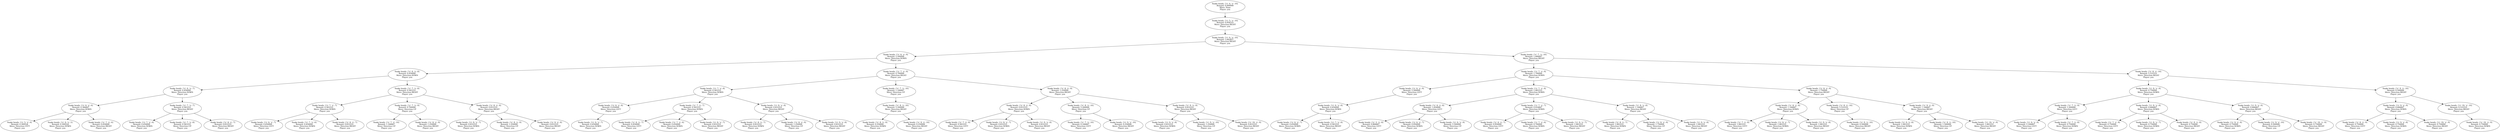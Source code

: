 // Game State
digraph {
	140023763972496 [label="Snake heads: {'x': 4, 'y': 10}
Reward: 0.000000
Move: None
Player: you"]
	140023763972496 -> 140023763974096
	140023763974096 [label="Snake heads: {'x': 5, 'y': 10}
Reward: 0.958333
Move: Direction.RIGHT
Player: you"]
	140023763974096 -> 140023763975568
	140023763975568 [label="Snake heads: {'x': 6, 'y': 10}
Reward: 1.642857
Move: Direction.RIGHT
Player: you"]
	140023763975568 -> 140023764010000
	140023763975568 -> 140023764011536
	140023764010000 [label="Snake heads: {'x': 6, 'y': 9}
Reward: 5.500000
Move: Direction.DOWN
Player: you"]
	140023764010000 -> 140023764013136
	140023764010000 -> 140023764014672
	140023764011536 [label="Snake heads: {'x': 7, 'y': 10}
Reward: 1.666667
Move: Direction.RIGHT
Player: you"]
	140023764011536 -> 140023764204816
	140023764011536 -> 140023764222800
	140023764013136 [label="Snake heads: {'x': 6, 'y': 8}
Reward: 0.450000
Move: Direction.DOWN
Player: you"]
	140023764013136 -> 140023764016272
	140023764013136 -> 140023764017808
	140023764014672 [label="Snake heads: {'x': 7, 'y': 9}
Reward: 0.700000
Move: Direction.RIGHT
Player: you"]
	140023764014672 -> 140023764097744
	140023764014672 -> 140023764099280
	140023764014672 -> 140023764100816
	140023764204816 [label="Snake heads: {'x': 7, 'y': 9}
Reward: 1.700000
Move: Direction.DOWN
Player: you"]
	140023764204816 -> 140023764224400
	140023764204816 -> 140023764225936
	140023764204816 -> 140023764227472
	140023764222800 [label="Snake heads: {'x': 8, 'y': 10}
Reward: 5.533333
Move: Direction.RIGHT
Player: you"]
	140023764222800 -> 140023764333008
	140023764222800 -> 140023764334544
	140023764016272 [label="Snake heads: {'x': 6, 'y': 7}
Reward: 0.450000
Move: Direction.DOWN
Player: you"]
	140023764016272 -> 140023764019408
	140023764016272 -> 140023764020944
	140023764017808 [label="Snake heads: {'x': 7, 'y': 8}
Reward: 0.583333
Move: Direction.RIGHT
Player: you"]
	140023764017808 -> 140023764064528
	140023764017808 -> 140023764066064
	140023764017808 -> 140023764067600
	140023764097744 [label="Snake heads: {'x': 7, 'y': 8}
Reward: 0.583333
Move: Direction.DOWN
Player: you"]
	140023764097744 -> 140023764102416
	140023764097744 -> 140023764103952
	140023764097744 -> 140023764105488
	140023764099280 [label="Snake heads: {'x': 7, 'y': 10}
Reward: 1.166667
Move: Direction.UP
Player: you"]
	140023764099280 -> 140023764150608
	140023764100816 [label="Snake heads: {'x': 8, 'y': 9}
Reward: 1.250000
Move: Direction.RIGHT
Player: you"]
	140023764100816 -> 140023764155216
	140023764100816 -> 140023764189584
	140023764100816 -> 140023764191120
	140023764224400 [label="Snake heads: {'x': 6, 'y': 9}
Reward: 5.500000
Move: Direction.LEFT
Player: you"]
	140023764224400 -> 140023764229072
	140023764225936 [label="Snake heads: {'x': 7, 'y': 8}
Reward: 1.083333
Move: Direction.DOWN
Player: you"]
	140023764225936 -> 140023764233680
	140023764225936 -> 140023764235216
	140023764225936 -> 140023764236752
	140023764227472 [label="Snake heads: {'x': 8, 'y': 9}
Reward: 1.750000
Move: Direction.RIGHT
Player: you"]
	140023764227472 -> 140023764284880
	140023764227472 -> 140023764286416
	140023764227472 -> 140023764320784
	140023764333008 [label="Snake heads: {'x': 8, 'y': 9}
Reward: 0.750000
Move: Direction.DOWN
Player: you"]
	140023764333008 -> 140023764336144
	140023764333008 -> 140023764370512
	140023764333008 -> 140023764372048
	140023764334544 [label="Snake heads: {'x': 9, 'y': 10}
Reward: 0.500000
Move: Direction.RIGHT
Player: you"]
	140023764334544 -> 140023764418704
	140023764334544 -> 140023764420240
	140023764019408 [label="Snake heads: {'x': 6, 'y': 6}
Reward: 0.366667
Move: Direction.DOWN
Player: you"]
	140023764019408 -> 140023764022544
	140023764019408 -> 140023764024080
	140023764019408 -> 140023764058448
	140023764020944 [label="Snake heads: {'x': 7, 'y': 7}
Reward: 0.583333
Move: Direction.RIGHT
Player: you"]
	140023764020944 -> 140023764059984
	140023764020944 -> 140023764061520
	140023764020944 -> 140023764063056
	140023764064528 [label="Snake heads: {'x': 7, 'y': 7}
Reward: 0.583333
Move: Direction.DOWN
Player: you"]
	140023764064528 -> 140023764069200
	140023764064528 -> 140023764070736
	140023764064528 -> 140023764072272
	140023764066064 [label="Snake heads: {'x': 7, 'y': 9}
Reward: 0.700000
Move: Direction.UP
Player: you"]
	140023764066064 -> 140023764073808
	140023764066064 -> 140023764091792
	140023764067600 [label="Snake heads: {'x': 8, 'y': 8}
Reward: 0.833333
Move: Direction.RIGHT
Player: you"]
	140023764067600 -> 140023764093328
	140023764067600 -> 140023764094864
	140023764067600 -> 140023764096336
	140023764102416 [label="Snake heads: {'x': 6, 'y': 8}
Reward: 0.450000
Move: Direction.LEFT
Player: you"]
	140023764102416 -> 140023764107088
	140023764103952 [label="Snake heads: {'x': 7, 'y': 7}
Reward: 0.583333
Move: Direction.DOWN
Player: you"]
	140023764103952 -> 140023764141456
	140023764103952 -> 140023764142992
	140023764103952 -> 140023764144528
	140023764105488 [label="Snake heads: {'x': 8, 'y': 8}
Reward: 0.833333
Move: Direction.RIGHT
Player: you"]
	140023764105488 -> 140023764146064
	140023764105488 -> 140023764147600
	140023764105488 -> 140023764149136
	140023764150608 [label="Snake heads: {'x': 8, 'y': 10}
Reward: 5.200000
Move: Direction.RIGHT
Player: you"]
	140023764150608 -> 140023764152208
	140023764150608 -> 140023764153744
	140023764155216 [label="Snake heads: {'x': 8, 'y': 8}
Reward: 0.833333
Move: Direction.DOWN
Player: you"]
	140023764155216 -> 140023764192720
	140023764155216 -> 140023764194256
	140023764155216 -> 140023764195792
	140023764189584 [label="Snake heads: {'x': 8, 'y': 10}
Reward: 5.200000
Move: Direction.UP
Player: you"]
	140023764189584 -> 140023764197328
	140023764189584 -> 140023764198864
	140023764191120 [label="Snake heads: {'x': 9, 'y': 9}
Reward: 0.833333
Move: Direction.RIGHT
Player: you"]
	140023764191120 -> 140023764200400
	140023764191120 -> 140023764201936
	140023764191120 -> 140023764203472
	140023764229072 [label="Snake heads: {'x': 6, 'y': 8}
Reward: 0.450000
Move: Direction.DOWN
Player: you"]
	140023764229072 -> 140023764230672
	140023764229072 -> 140023764232208
	140023764233680 [label="Snake heads: {'x': 6, 'y': 8}
Reward: 1.450000
Move: Direction.LEFT
Player: you"]
	140023764233680 -> 140023764271184
	140023764233680 -> 140023764272720
	140023764233680 -> 140023764274256
	140023764235216 [label="Snake heads: {'x': 7, 'y': 7}
Reward: 0.916667
Move: Direction.DOWN
Player: you"]
	140023764235216 -> 140023764275792
	140023764235216 -> 140023764277328
	140023764235216 -> 140023764278864
	140023764236752 [label="Snake heads: {'x': 8, 'y': 8}
Reward: 1.166667
Move: Direction.RIGHT
Player: you"]
	140023764236752 -> 140023764280400
	140023764236752 -> 140023764281936
	140023764236752 -> 140023764283472
	140023764284880 [label="Snake heads: {'x': 8, 'y': 8}
Reward: 1.166667
Move: Direction.DOWN
Player: you"]
	140023764284880 -> 140023764322384
	140023764284880 -> 140023764323920
	140023764284880 -> 140023764325456
	140023764286416 [label="Snake heads: {'x': 8, 'y': 10}
Reward: 5.533333
Move: Direction.UP
Player: you"]
	140023764286416 -> 140023764326992
	140023764320784 [label="Snake heads: {'x': 9, 'y': 9}
Reward: 1.166667
Move: Direction.RIGHT
Player: you"]
	140023764320784 -> 140023764328528
	140023764320784 -> 140023764330064
	140023764320784 -> 140023764331600
	140023764336144 [label="Snake heads: {'x': 7, 'y': 9}
Reward: 1.200000
Move: Direction.LEFT
Player: you"]
	140023764336144 -> 140023764373648
	140023764336144 -> 140023764375184
	140023764370512 [label="Snake heads: {'x': 8, 'y': 8}
Reward: 0.666667
Move: Direction.DOWN
Player: you"]
	140023764370512 -> 140023764376720
	140023764370512 -> 140023764378256
	140023764370512 -> 140023764379792
	140023764372048 [label="Snake heads: {'x': 9, 'y': 9}
Reward: 0.666667
Move: Direction.RIGHT
Player: you"]
	140023764372048 -> 140023764381328
	140023764372048 -> 140023764382864
	140023764372048 -> 140023764384400
	140023764418704 [label="Snake heads: {'x': 9, 'y': 9}
Reward: 0.666667
Move: Direction.DOWN
Player: you"]
	140023764418704 -> 140023764421840
	140023764418704 -> 140023764423376
	140023764418704 -> 140023764424912
	140023764420240 [label="Snake heads: {'x': 10, 'y': 10}
Reward: 0.533333
Move: Direction.RIGHT
Player: you"]
	140023764420240 -> 140023764426448
	140023764022544 [label="Snake heads: {'x': 5, 'y': 6}
Reward: 0.309524
Move: Direction.LEFT
Player: you"]
	140023764024080 [label="Snake heads: {'x': 6, 'y': 5}
Reward: 0.309524
Move: Direction.DOWN
Player: you"]
	140023764058448 [label="Snake heads: {'x': 7, 'y': 6}
Reward: 0.450000
Move: Direction.RIGHT
Player: you"]
	140023764059984 [label="Snake heads: {'x': 7, 'y': 6}
Reward: 0.450000
Move: Direction.DOWN
Player: you"]
	140023764061520 [label="Snake heads: {'x': 7, 'y': 8}
Reward: 0.583333
Move: Direction.UP
Player: you"]
	140023764063056 [label="Snake heads: {'x': 8, 'y': 7}
Reward: 0.833333
Move: Direction.RIGHT
Player: you"]
	140023764069200 [label="Snake heads: {'x': 6, 'y': 7}
Reward: 0.450000
Move: Direction.LEFT
Player: you"]
	140023764070736 [label="Snake heads: {'x': 7, 'y': 6}
Reward: 0.450000
Move: Direction.DOWN
Player: you"]
	140023764072272 [label="Snake heads: {'x': 8, 'y': 7}
Reward: 0.833333
Move: Direction.RIGHT
Player: you"]
	140023764073808 [label="Snake heads: {'x': 7, 'y': 10}
Reward: 1.166667
Move: Direction.UP
Player: you"]
	140023764091792 [label="Snake heads: {'x': 8, 'y': 9}
Reward: 1.250000
Move: Direction.RIGHT
Player: you"]
	140023764093328 [label="Snake heads: {'x': 8, 'y': 7}
Reward: 0.833333
Move: Direction.DOWN
Player: you"]
	140023764094864 [label="Snake heads: {'x': 8, 'y': 9}
Reward: 1.250000
Move: Direction.UP
Player: you"]
	140023764096336 [label="Snake heads: {'x': 9, 'y': 8}
Reward: 0.833333
Move: Direction.RIGHT
Player: you"]
	140023764107088 [label="Snake heads: {'x': 6, 'y': 7}
Reward: 0.450000
Move: Direction.DOWN
Player: you"]
	140023764141456 [label="Snake heads: {'x': 6, 'y': 7}
Reward: 0.450000
Move: Direction.LEFT
Player: you"]
	140023764142992 [label="Snake heads: {'x': 7, 'y': 6}
Reward: 0.450000
Move: Direction.DOWN
Player: you"]
	140023764144528 [label="Snake heads: {'x': 8, 'y': 7}
Reward: 0.833333
Move: Direction.RIGHT
Player: you"]
	140023764146064 [label="Snake heads: {'x': 8, 'y': 7}
Reward: 0.833333
Move: Direction.DOWN
Player: you"]
	140023764147600 [label="Snake heads: {'x': 8, 'y': 9}
Reward: 1.250000
Move: Direction.UP
Player: you"]
	140023764149136 [label="Snake heads: {'x': 9, 'y': 8}
Reward: 0.833333
Move: Direction.RIGHT
Player: you"]
	140023764152208 [label="Snake heads: {'x': 8, 'y': 9}
Reward: 0.250000
Move: Direction.DOWN
Player: you"]
	140023764153744 [label="Snake heads: {'x': 9, 'y': 10}
Reward: 0.250000
Move: Direction.RIGHT
Player: you"]
	140023764192720 [label="Snake heads: {'x': 7, 'y': 8}
Reward: 0.583333
Move: Direction.LEFT
Player: you"]
	140023764194256 [label="Snake heads: {'x': 8, 'y': 7}
Reward: 0.833333
Move: Direction.DOWN
Player: you"]
	140023764195792 [label="Snake heads: {'x': 9, 'y': 8}
Reward: 0.833333
Move: Direction.RIGHT
Player: you"]
	140023764197328 [label="Snake heads: {'x': 7, 'y': 10}
Reward: 0.166667
Move: Direction.LEFT
Player: you"]
	140023764198864 [label="Snake heads: {'x': 9, 'y': 10}
Reward: 0.250000
Move: Direction.RIGHT
Player: you"]
	140023764200400 [label="Snake heads: {'x': 9, 'y': 8}
Reward: 0.833333
Move: Direction.DOWN
Player: you"]
	140023764201936 [label="Snake heads: {'x': 9, 'y': 10}
Reward: 1.250000
Move: Direction.UP
Player: you"]
	140023764203472 [label="Snake heads: {'x': 10, 'y': 9}
Reward: 0.833333
Move: Direction.RIGHT
Player: you"]
	140023764230672 [label="Snake heads: {'x': 6, 'y': 7}
Reward: 0.450000
Move: Direction.DOWN
Player: you"]
	140023764232208 [label="Snake heads: {'x': 7, 'y': 8}
Reward: 0.583333
Move: Direction.RIGHT
Player: you"]
	140023764271184 [label="Snake heads: {'x': 5, 'y': 8}
Reward: 0.866667
Move: Direction.LEFT
Player: you"]
	140023764272720 [label="Snake heads: {'x': 6, 'y': 7}
Reward: 0.950000
Move: Direction.DOWN
Player: you"]
	140023764274256 [label="Snake heads: {'x': 6, 'y': 9}
Reward: 5.500000
Move: Direction.UP
Player: you"]
	140023764275792 [label="Snake heads: {'x': 6, 'y': 7}
Reward: 0.950000
Move: Direction.LEFT
Player: you"]
	140023764277328 [label="Snake heads: {'x': 7, 'y': 6}
Reward: 0.700000
Move: Direction.DOWN
Player: you"]
	140023764278864 [label="Snake heads: {'x': 8, 'y': 7}
Reward: 1.083333
Move: Direction.RIGHT
Player: you"]
	140023764280400 [label="Snake heads: {'x': 8, 'y': 7}
Reward: 1.083333
Move: Direction.DOWN
Player: you"]
	140023764281936 [label="Snake heads: {'x': 8, 'y': 9}
Reward: 1.750000
Move: Direction.UP
Player: you"]
	140023764283472 [label="Snake heads: {'x': 9, 'y': 8}
Reward: 1.083333
Move: Direction.RIGHT
Player: you"]
	140023764322384 [label="Snake heads: {'x': 7, 'y': 8}
Reward: 1.083333
Move: Direction.LEFT
Player: you"]
	140023764323920 [label="Snake heads: {'x': 8, 'y': 7}
Reward: 1.083333
Move: Direction.DOWN
Player: you"]
	140023764325456 [label="Snake heads: {'x': 9, 'y': 8}
Reward: 1.083333
Move: Direction.RIGHT
Player: you"]
	140023764326992 [label="Snake heads: {'x': 9, 'y': 10}
Reward: 0.500000
Move: Direction.RIGHT
Player: you"]
	140023764328528 [label="Snake heads: {'x': 9, 'y': 8}
Reward: 1.083333
Move: Direction.DOWN
Player: you"]
	140023764330064 [label="Snake heads: {'x': 9, 'y': 10}
Reward: 1.500000
Move: Direction.UP
Player: you"]
	140023764331600 [label="Snake heads: {'x': 10, 'y': 9}
Reward: 1.083333
Move: Direction.RIGHT
Player: you"]
	140023764373648 [label="Snake heads: {'x': 6, 'y': 9}
Reward: 5.166667
Move: Direction.LEFT
Player: you"]
	140023764375184 [label="Snake heads: {'x': 7, 'y': 8}
Reward: 0.750000
Move: Direction.DOWN
Player: you"]
	140023764376720 [label="Snake heads: {'x': 7, 'y': 8}
Reward: 0.750000
Move: Direction.LEFT
Player: you"]
	140023764378256 [label="Snake heads: {'x': 8, 'y': 7}
Reward: 0.750000
Move: Direction.DOWN
Player: you"]
	140023764379792 [label="Snake heads: {'x': 9, 'y': 8}
Reward: 0.750000
Move: Direction.RIGHT
Player: you"]
	140023764381328 [label="Snake heads: {'x': 9, 'y': 8}
Reward: 0.750000
Move: Direction.DOWN
Player: you"]
	140023764382864 [label="Snake heads: {'x': 9, 'y': 10}
Reward: 0.500000
Move: Direction.UP
Player: you"]
	140023764384400 [label="Snake heads: {'x': 10, 'y': 9}
Reward: 0.750000
Move: Direction.RIGHT
Player: you"]
	140023764421840 [label="Snake heads: {'x': 8, 'y': 9}
Reward: 0.750000
Move: Direction.LEFT
Player: you"]
	140023764423376 [label="Snake heads: {'x': 9, 'y': 8}
Reward: 0.750000
Move: Direction.DOWN
Player: you"]
	140023764424912 [label="Snake heads: {'x': 10, 'y': 9}
Reward: 0.750000
Move: Direction.RIGHT
Player: you"]
	140023764426448 [label="Snake heads: {'x': 10, 'y': 9}
Reward: 0.750000
Move: Direction.DOWN
Player: you"]
}
